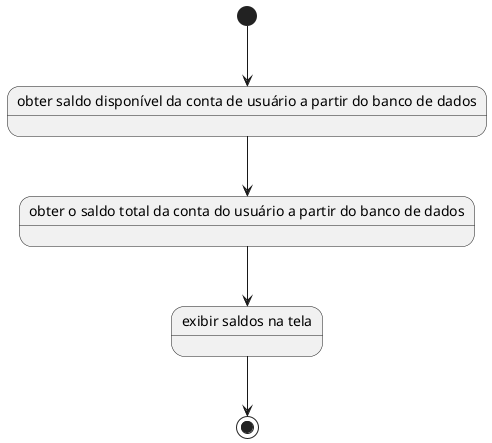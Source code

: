 
@startuml
state "obter saldo disponível da conta de usuário a partir do banco de dados" as state1
state "obter o saldo total da conta do usuário a partir do banco de dados" as state2
state "exibir saldos na tela" as state3

[*] -down-> state1
state1 -down-> state2  
state2 -down-> state3
state3 -down-> [*]

@enduml